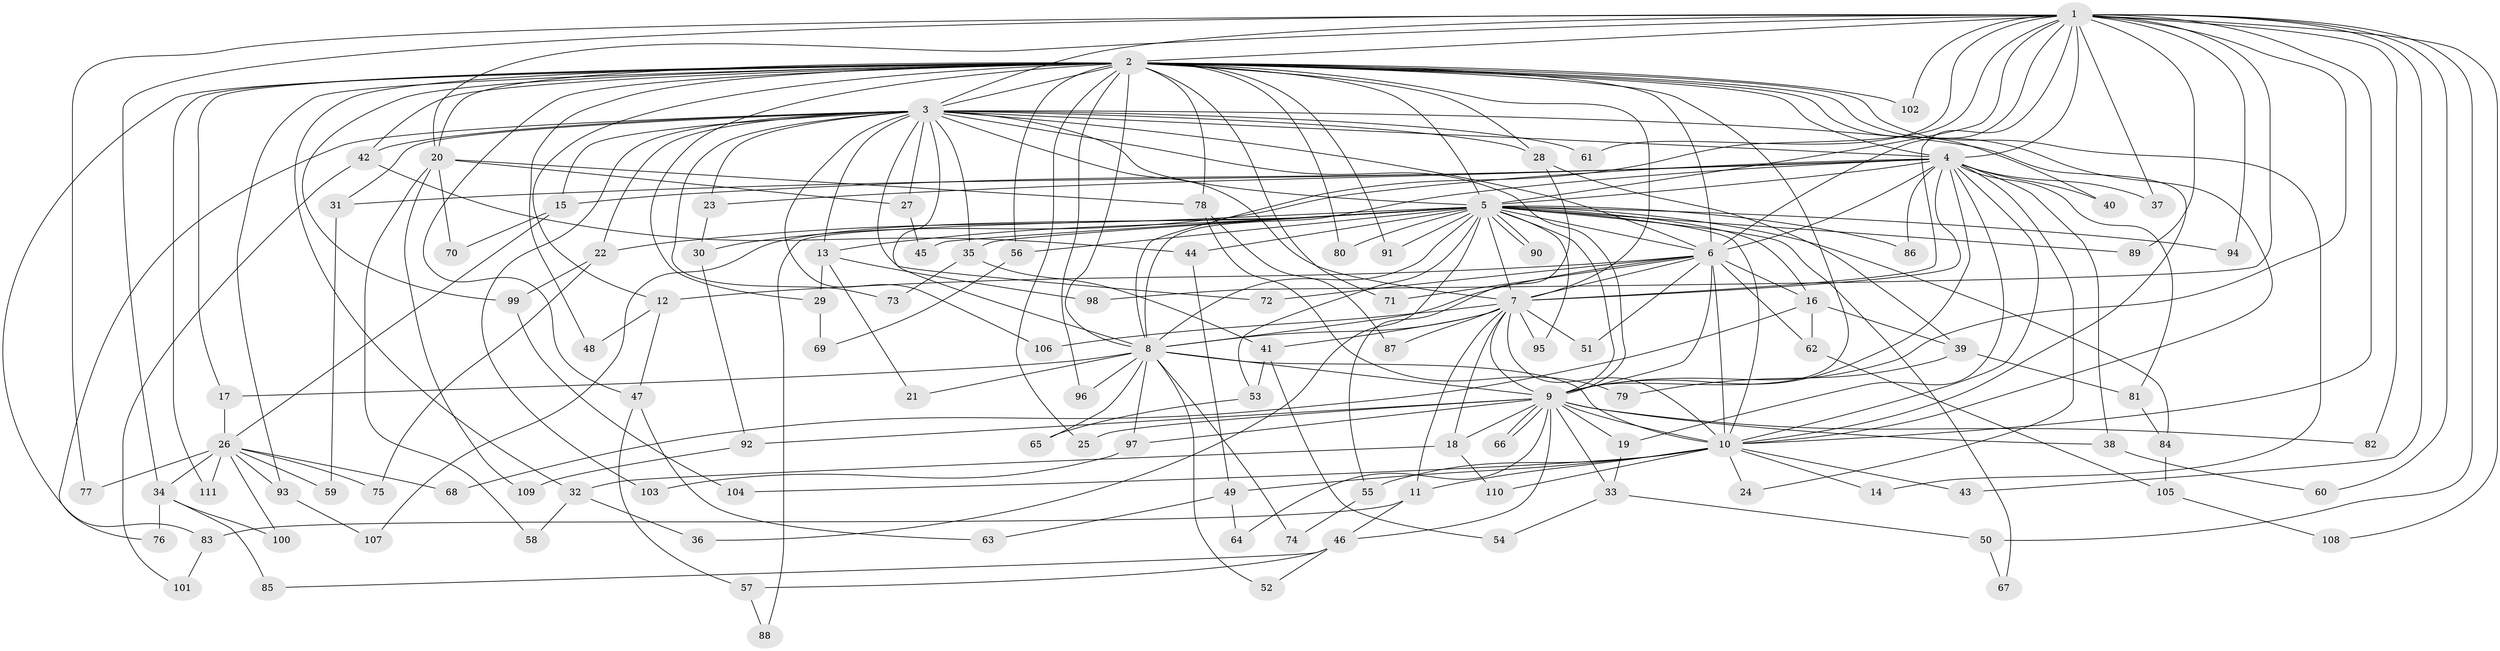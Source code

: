 // coarse degree distribution, {23: 0.024691358024691357, 28: 0.012345679012345678, 21: 0.012345679012345678, 18: 0.012345679012345678, 29: 0.012345679012345678, 19: 0.012345679012345678, 13: 0.012345679012345678, 4: 0.08641975308641975, 5: 0.04938271604938271, 2: 0.48148148148148145, 3: 0.2222222222222222, 6: 0.024691358024691357, 7: 0.012345679012345678, 10: 0.012345679012345678, 1: 0.012345679012345678}
// Generated by graph-tools (version 1.1) at 2025/41/03/06/25 10:41:35]
// undirected, 111 vertices, 247 edges
graph export_dot {
graph [start="1"]
  node [color=gray90,style=filled];
  1;
  2;
  3;
  4;
  5;
  6;
  7;
  8;
  9;
  10;
  11;
  12;
  13;
  14;
  15;
  16;
  17;
  18;
  19;
  20;
  21;
  22;
  23;
  24;
  25;
  26;
  27;
  28;
  29;
  30;
  31;
  32;
  33;
  34;
  35;
  36;
  37;
  38;
  39;
  40;
  41;
  42;
  43;
  44;
  45;
  46;
  47;
  48;
  49;
  50;
  51;
  52;
  53;
  54;
  55;
  56;
  57;
  58;
  59;
  60;
  61;
  62;
  63;
  64;
  65;
  66;
  67;
  68;
  69;
  70;
  71;
  72;
  73;
  74;
  75;
  76;
  77;
  78;
  79;
  80;
  81;
  82;
  83;
  84;
  85;
  86;
  87;
  88;
  89;
  90;
  91;
  92;
  93;
  94;
  95;
  96;
  97;
  98;
  99;
  100;
  101;
  102;
  103;
  104;
  105;
  106;
  107;
  108;
  109;
  110;
  111;
  1 -- 2;
  1 -- 3;
  1 -- 4;
  1 -- 5;
  1 -- 6;
  1 -- 7;
  1 -- 8;
  1 -- 9;
  1 -- 10;
  1 -- 20;
  1 -- 34;
  1 -- 37;
  1 -- 43;
  1 -- 50;
  1 -- 60;
  1 -- 61;
  1 -- 77;
  1 -- 82;
  1 -- 89;
  1 -- 94;
  1 -- 98;
  1 -- 102;
  1 -- 108;
  2 -- 3;
  2 -- 4;
  2 -- 5;
  2 -- 6;
  2 -- 7;
  2 -- 8;
  2 -- 9;
  2 -- 10;
  2 -- 12;
  2 -- 14;
  2 -- 17;
  2 -- 20;
  2 -- 25;
  2 -- 28;
  2 -- 29;
  2 -- 32;
  2 -- 40;
  2 -- 42;
  2 -- 47;
  2 -- 48;
  2 -- 56;
  2 -- 71;
  2 -- 78;
  2 -- 80;
  2 -- 83;
  2 -- 91;
  2 -- 93;
  2 -- 96;
  2 -- 99;
  2 -- 102;
  2 -- 111;
  3 -- 4;
  3 -- 5;
  3 -- 6;
  3 -- 7;
  3 -- 8;
  3 -- 9;
  3 -- 10;
  3 -- 13;
  3 -- 15;
  3 -- 22;
  3 -- 23;
  3 -- 27;
  3 -- 28;
  3 -- 31;
  3 -- 35;
  3 -- 42;
  3 -- 61;
  3 -- 72;
  3 -- 73;
  3 -- 76;
  3 -- 103;
  3 -- 106;
  4 -- 5;
  4 -- 6;
  4 -- 7;
  4 -- 8;
  4 -- 9;
  4 -- 10;
  4 -- 15;
  4 -- 19;
  4 -- 23;
  4 -- 24;
  4 -- 30;
  4 -- 31;
  4 -- 37;
  4 -- 38;
  4 -- 40;
  4 -- 81;
  4 -- 86;
  5 -- 6;
  5 -- 7;
  5 -- 8;
  5 -- 9;
  5 -- 10;
  5 -- 13;
  5 -- 16;
  5 -- 22;
  5 -- 35;
  5 -- 36;
  5 -- 44;
  5 -- 45;
  5 -- 53;
  5 -- 56;
  5 -- 67;
  5 -- 80;
  5 -- 84;
  5 -- 86;
  5 -- 88;
  5 -- 89;
  5 -- 90;
  5 -- 90;
  5 -- 91;
  5 -- 94;
  5 -- 95;
  5 -- 107;
  6 -- 7;
  6 -- 8;
  6 -- 9;
  6 -- 10;
  6 -- 12;
  6 -- 16;
  6 -- 51;
  6 -- 62;
  6 -- 71;
  6 -- 72;
  7 -- 8;
  7 -- 9;
  7 -- 10;
  7 -- 11;
  7 -- 18;
  7 -- 41;
  7 -- 51;
  7 -- 87;
  7 -- 95;
  7 -- 106;
  8 -- 9;
  8 -- 10;
  8 -- 17;
  8 -- 21;
  8 -- 52;
  8 -- 65;
  8 -- 74;
  8 -- 96;
  8 -- 97;
  9 -- 10;
  9 -- 18;
  9 -- 19;
  9 -- 25;
  9 -- 33;
  9 -- 38;
  9 -- 46;
  9 -- 64;
  9 -- 66;
  9 -- 66;
  9 -- 82;
  9 -- 92;
  9 -- 97;
  10 -- 11;
  10 -- 14;
  10 -- 24;
  10 -- 43;
  10 -- 49;
  10 -- 55;
  10 -- 104;
  10 -- 110;
  11 -- 46;
  11 -- 83;
  12 -- 47;
  12 -- 48;
  13 -- 21;
  13 -- 29;
  13 -- 98;
  15 -- 26;
  15 -- 70;
  16 -- 39;
  16 -- 62;
  16 -- 68;
  17 -- 26;
  18 -- 32;
  18 -- 110;
  19 -- 33;
  20 -- 27;
  20 -- 58;
  20 -- 70;
  20 -- 78;
  20 -- 109;
  22 -- 75;
  22 -- 99;
  23 -- 30;
  26 -- 34;
  26 -- 59;
  26 -- 68;
  26 -- 75;
  26 -- 77;
  26 -- 93;
  26 -- 100;
  26 -- 111;
  27 -- 45;
  28 -- 39;
  28 -- 55;
  29 -- 69;
  30 -- 92;
  31 -- 59;
  32 -- 36;
  32 -- 58;
  33 -- 50;
  33 -- 54;
  34 -- 76;
  34 -- 85;
  34 -- 100;
  35 -- 41;
  35 -- 73;
  38 -- 60;
  39 -- 79;
  39 -- 81;
  41 -- 53;
  41 -- 54;
  42 -- 44;
  42 -- 101;
  44 -- 49;
  46 -- 52;
  46 -- 57;
  46 -- 85;
  47 -- 57;
  47 -- 63;
  49 -- 63;
  49 -- 64;
  50 -- 67;
  53 -- 65;
  55 -- 74;
  56 -- 69;
  57 -- 88;
  62 -- 105;
  78 -- 79;
  78 -- 87;
  81 -- 84;
  83 -- 101;
  84 -- 105;
  92 -- 109;
  93 -- 107;
  97 -- 103;
  99 -- 104;
  105 -- 108;
}
